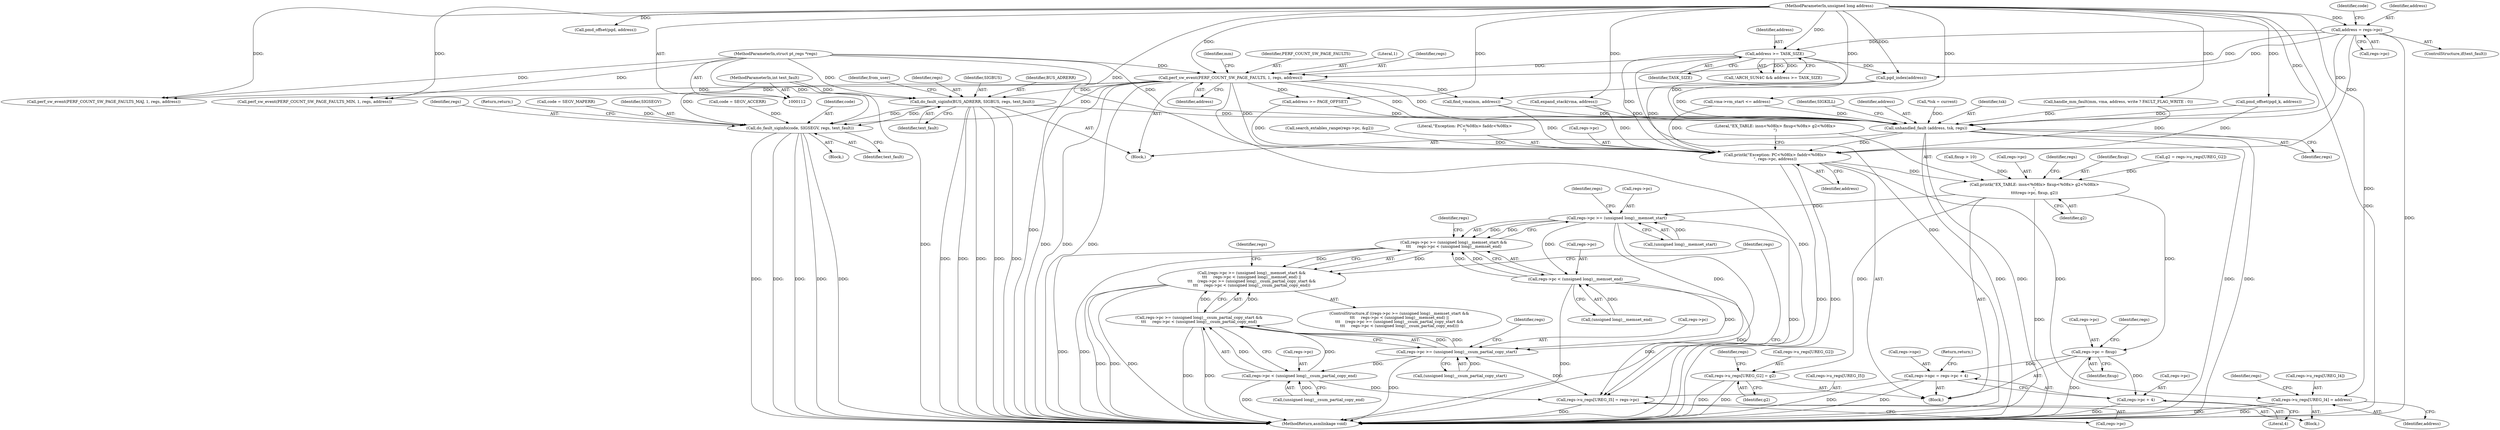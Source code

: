 digraph "0_linux_a8b0ca17b80e92faab46ee7179ba9e99ccb61233_43@pointer" {
"1000452" [label="(Call,do_fault_siginfo(BUS_ADRERR, SIGBUS, regs, text_fault))"];
"1000166" [label="(Call,perf_sw_event(PERF_COUNT_SW_PAGE_FAULTS, 1, regs, address))"];
"1000113" [label="(MethodParameterIn,struct pt_regs *regs)"];
"1000156" [label="(Call,address >= TASK_SIZE)"];
"1000144" [label="(Call,address = regs->pc)"];
"1000116" [label="(MethodParameterIn,unsigned long address)"];
"1000114" [label="(MethodParameterIn,int text_fault)"];
"1000309" [label="(Call,do_fault_siginfo(code, SIGSEGV, regs, text_fault))"];
"1000428" [label="(Call,unhandled_fault (address, tsk, regs))"];
"1000344" [label="(Call,printk(\"Exception: PC<%08lx> faddr<%08lx>\n\", regs->pc, address))"];
"1000350" [label="(Call,printk(\"EX_TABLE: insn<%08lx> fixup<%08x> g2<%08lx>\n\",\n\t\t\t\tregs->pc, fixup, g2))"];
"1000360" [label="(Call,regs->pc >= (unsigned long)__memset_start)"];
"1000359" [label="(Call,regs->pc >= (unsigned long)__memset_start &&\n\t\t\t     regs->pc < (unsigned long)__memset_end)"];
"1000358" [label="(Call,(regs->pc >= (unsigned long)__memset_start &&\n\t\t\t     regs->pc < (unsigned long)__memset_end) ||\n\t\t\t    (regs->pc >= (unsigned long)__csum_partial_copy_start &&\n\t\t\t     regs->pc < (unsigned long)__csum_partial_copy_end))"];
"1000367" [label="(Call,regs->pc < (unsigned long)__memset_end)"];
"1000375" [label="(Call,regs->pc >= (unsigned long)__csum_partial_copy_start)"];
"1000374" [label="(Call,regs->pc >= (unsigned long)__csum_partial_copy_start &&\n\t\t\t     regs->pc < (unsigned long)__csum_partial_copy_end)"];
"1000382" [label="(Call,regs->pc < (unsigned long)__csum_partial_copy_end)"];
"1000397" [label="(Call,regs->u_regs[UREG_I5] = regs->pc)"];
"1000406" [label="(Call,regs->u_regs[UREG_G2] = g2)"];
"1000413" [label="(Call,regs->pc = fixup)"];
"1000418" [label="(Call,regs->npc = regs->pc + 4)"];
"1000422" [label="(Call,regs->pc + 4)"];
"1000390" [label="(Call,regs->u_regs[UREG_I4] = address)"];
"1000400" [label="(Identifier,regs)"];
"1000359" [label="(Call,regs->pc >= (unsigned long)__memset_start &&\n\t\t\t     regs->pc < (unsigned long)__memset_end)"];
"1000277" [label="(Call,perf_sw_event(PERF_COUNT_SW_PAGE_FAULTS_MAJ, 1, regs, address))"];
"1000420" [label="(Identifier,regs)"];
"1000367" [label="(Call,regs->pc < (unsigned long)__memset_end)"];
"1000406" [label="(Call,regs->u_regs[UREG_G2] = g2)"];
"1000166" [label="(Call,perf_sw_event(PERF_COUNT_SW_PAGE_FAULTS, 1, regs, address))"];
"1000386" [label="(Call,(unsigned long)__csum_partial_copy_end)"];
"1000357" [label="(ControlStructure,if ((regs->pc >= (unsigned long)__memset_start &&\n\t\t\t     regs->pc < (unsigned long)__memset_end) ||\n\t\t\t    (regs->pc >= (unsigned long)__csum_partial_copy_start &&\n\t\t\t     regs->pc < (unsigned long)__csum_partial_copy_end)))"];
"1000417" [label="(Identifier,fixup)"];
"1000369" [label="(Identifier,regs)"];
"1000510" [label="(Call,pmd_offset(pgd, address))"];
"1000364" [label="(Call,(unsigned long)__memset_start)"];
"1000428" [label="(Call,unhandled_fault (address, tsk, regs))"];
"1000375" [label="(Call,regs->pc >= (unsigned long)__csum_partial_copy_start)"];
"1000371" [label="(Call,(unsigned long)__memset_end)"];
"1000362" [label="(Identifier,regs)"];
"1000180" [label="(Call,address >= PAGE_OFFSET)"];
"1000456" [label="(Identifier,text_fault)"];
"1000312" [label="(Identifier,regs)"];
"1000308" [label="(Block,)"];
"1000355" [label="(Identifier,fixup)"];
"1000426" [label="(Literal,4)"];
"1000316" [label="(Call,g2 = regs->u_regs[UREG_G2])"];
"1000339" [label="(Block,)"];
"1000423" [label="(Call,regs->pc)"];
"1000209" [label="(Call,expand_stack(vma, address))"];
"1000116" [label="(MethodParameterIn,unsigned long address)"];
"1000361" [label="(Call,regs->pc)"];
"1000194" [label="(Call,vma->vm_start <= address)"];
"1000336" [label="(Call,fixup > 10)"];
"1000329" [label="(Call,search_extables_range(regs->pc, &g2))"];
"1000168" [label="(Literal,1)"];
"1000433" [label="(Identifier,SIGKILL)"];
"1000429" [label="(Identifier,address)"];
"1000120" [label="(Call,*tsk = current)"];
"1000418" [label="(Call,regs->npc = regs->pc + 4)"];
"1000157" [label="(Identifier,address)"];
"1000415" [label="(Identifier,regs)"];
"1000419" [label="(Call,regs->npc)"];
"1000144" [label="(Call,address = regs->pc)"];
"1000345" [label="(Literal,\"Exception: PC<%08lx> faddr<%08lx>\n\")"];
"1000117" [label="(Block,)"];
"1000376" [label="(Call,regs->pc)"];
"1000382" [label="(Call,regs->pc < (unsigned long)__csum_partial_copy_end)"];
"1000384" [label="(Identifier,regs)"];
"1000352" [label="(Call,regs->pc)"];
"1000242" [label="(Call,handle_mm_fault(mm, vma, address, write ? FAULT_FLAG_WRITE : 0))"];
"1000153" [label="(Call,!ARCH_SUN4C && address >= TASK_SIZE)"];
"1000350" [label="(Call,printk(\"EX_TABLE: insn<%08lx> fixup<%08x> g2<%08lx>\n\",\n\t\t\t\tregs->pc, fixup, g2))"];
"1000412" [label="(Identifier,g2)"];
"1000396" [label="(Identifier,address)"];
"1000427" [label="(Return,return;)"];
"1000393" [label="(Identifier,regs)"];
"1000459" [label="(Identifier,from_user)"];
"1000169" [label="(Identifier,regs)"];
"1000379" [label="(Call,(unsigned long)__csum_partial_copy_start)"];
"1000452" [label="(Call,do_fault_siginfo(BUS_ADRERR, SIGBUS, regs, text_fault))"];
"1000409" [label="(Identifier,regs)"];
"1000455" [label="(Identifier,regs)"];
"1000114" [label="(MethodParameterIn,int text_fault)"];
"1000186" [label="(Call,find_vma(mm, address))"];
"1000309" [label="(Call,do_fault_siginfo(code, SIGSEGV, regs, text_fault))"];
"1000383" [label="(Call,regs->pc)"];
"1000314" [label="(Return,return;)"];
"1000534" [label="(MethodReturn,asmlinkage void)"];
"1000142" [label="(ControlStructure,if(text_fault))"];
"1000377" [label="(Identifier,regs)"];
"1000344" [label="(Call,printk(\"Exception: PC<%08lx> faddr<%08lx>\n\", regs->pc, address))"];
"1000374" [label="(Call,regs->pc >= (unsigned long)__csum_partial_copy_start &&\n\t\t\t     regs->pc < (unsigned long)__csum_partial_copy_end)"];
"1000431" [label="(Identifier,regs)"];
"1000407" [label="(Call,regs->u_regs[UREG_G2])"];
"1000170" [label="(Identifier,address)"];
"1000146" [label="(Call,regs->pc)"];
"1000351" [label="(Literal,\"EX_TABLE: insn<%08lx> fixup<%08x> g2<%08lx>\n\")"];
"1000158" [label="(Identifier,TASK_SIZE)"];
"1000346" [label="(Call,regs->pc)"];
"1000349" [label="(Identifier,address)"];
"1000149" [label="(Call,code = SEGV_MAPERR)"];
"1000391" [label="(Call,regs->u_regs[UREG_I4])"];
"1000414" [label="(Call,regs->pc)"];
"1000288" [label="(Call,perf_sw_event(PERF_COUNT_SW_PAGE_FAULTS_MIN, 1, regs, address))"];
"1000156" [label="(Call,address >= TASK_SIZE)"];
"1000150" [label="(Identifier,code)"];
"1000454" [label="(Identifier,SIGBUS)"];
"1000313" [label="(Identifier,text_fault)"];
"1000389" [label="(Block,)"];
"1000368" [label="(Call,regs->pc)"];
"1000390" [label="(Call,regs->u_regs[UREG_I4] = address)"];
"1000174" [label="(Identifier,mm)"];
"1000453" [label="(Identifier,BUS_ADRERR)"];
"1000145" [label="(Identifier,address)"];
"1000311" [label="(Identifier,SIGSEGV)"];
"1000214" [label="(Call,code = SEGV_ACCERR)"];
"1000397" [label="(Call,regs->u_regs[UREG_I5] = regs->pc)"];
"1000466" [label="(Call,pgd_index(address))"];
"1000515" [label="(Call,pmd_offset(pgd_k, address))"];
"1000413" [label="(Call,regs->pc = fixup)"];
"1000356" [label="(Identifier,g2)"];
"1000358" [label="(Call,(regs->pc >= (unsigned long)__memset_start &&\n\t\t\t     regs->pc < (unsigned long)__memset_end) ||\n\t\t\t    (regs->pc >= (unsigned long)__csum_partial_copy_start &&\n\t\t\t     regs->pc < (unsigned long)__csum_partial_copy_end))"];
"1000113" [label="(MethodParameterIn,struct pt_regs *regs)"];
"1000430" [label="(Identifier,tsk)"];
"1000398" [label="(Call,regs->u_regs[UREG_I5])"];
"1000360" [label="(Call,regs->pc >= (unsigned long)__memset_start)"];
"1000422" [label="(Call,regs->pc + 4)"];
"1000167" [label="(Identifier,PERF_COUNT_SW_PAGE_FAULTS)"];
"1000403" [label="(Call,regs->pc)"];
"1000310" [label="(Identifier,code)"];
"1000452" -> "1000117"  [label="AST: "];
"1000452" -> "1000456"  [label="CFG: "];
"1000453" -> "1000452"  [label="AST: "];
"1000454" -> "1000452"  [label="AST: "];
"1000455" -> "1000452"  [label="AST: "];
"1000456" -> "1000452"  [label="AST: "];
"1000459" -> "1000452"  [label="CFG: "];
"1000452" -> "1000534"  [label="DDG: "];
"1000452" -> "1000534"  [label="DDG: "];
"1000452" -> "1000534"  [label="DDG: "];
"1000452" -> "1000534"  [label="DDG: "];
"1000452" -> "1000534"  [label="DDG: "];
"1000452" -> "1000309"  [label="DDG: "];
"1000452" -> "1000309"  [label="DDG: "];
"1000452" -> "1000428"  [label="DDG: "];
"1000166" -> "1000452"  [label="DDG: "];
"1000113" -> "1000452"  [label="DDG: "];
"1000114" -> "1000452"  [label="DDG: "];
"1000166" -> "1000117"  [label="AST: "];
"1000166" -> "1000170"  [label="CFG: "];
"1000167" -> "1000166"  [label="AST: "];
"1000168" -> "1000166"  [label="AST: "];
"1000169" -> "1000166"  [label="AST: "];
"1000170" -> "1000166"  [label="AST: "];
"1000174" -> "1000166"  [label="CFG: "];
"1000166" -> "1000534"  [label="DDG: "];
"1000166" -> "1000534"  [label="DDG: "];
"1000166" -> "1000534"  [label="DDG: "];
"1000166" -> "1000534"  [label="DDG: "];
"1000113" -> "1000166"  [label="DDG: "];
"1000156" -> "1000166"  [label="DDG: "];
"1000144" -> "1000166"  [label="DDG: "];
"1000116" -> "1000166"  [label="DDG: "];
"1000166" -> "1000180"  [label="DDG: "];
"1000166" -> "1000186"  [label="DDG: "];
"1000166" -> "1000277"  [label="DDG: "];
"1000166" -> "1000288"  [label="DDG: "];
"1000166" -> "1000309"  [label="DDG: "];
"1000166" -> "1000344"  [label="DDG: "];
"1000166" -> "1000428"  [label="DDG: "];
"1000166" -> "1000428"  [label="DDG: "];
"1000113" -> "1000112"  [label="AST: "];
"1000113" -> "1000534"  [label="DDG: "];
"1000113" -> "1000277"  [label="DDG: "];
"1000113" -> "1000288"  [label="DDG: "];
"1000113" -> "1000309"  [label="DDG: "];
"1000113" -> "1000428"  [label="DDG: "];
"1000156" -> "1000153"  [label="AST: "];
"1000156" -> "1000158"  [label="CFG: "];
"1000157" -> "1000156"  [label="AST: "];
"1000158" -> "1000156"  [label="AST: "];
"1000153" -> "1000156"  [label="CFG: "];
"1000156" -> "1000534"  [label="DDG: "];
"1000156" -> "1000153"  [label="DDG: "];
"1000156" -> "1000153"  [label="DDG: "];
"1000144" -> "1000156"  [label="DDG: "];
"1000116" -> "1000156"  [label="DDG: "];
"1000156" -> "1000344"  [label="DDG: "];
"1000156" -> "1000428"  [label="DDG: "];
"1000156" -> "1000466"  [label="DDG: "];
"1000144" -> "1000142"  [label="AST: "];
"1000144" -> "1000146"  [label="CFG: "];
"1000145" -> "1000144"  [label="AST: "];
"1000146" -> "1000144"  [label="AST: "];
"1000150" -> "1000144"  [label="CFG: "];
"1000144" -> "1000534"  [label="DDG: "];
"1000116" -> "1000144"  [label="DDG: "];
"1000144" -> "1000344"  [label="DDG: "];
"1000144" -> "1000428"  [label="DDG: "];
"1000144" -> "1000466"  [label="DDG: "];
"1000116" -> "1000112"  [label="AST: "];
"1000116" -> "1000534"  [label="DDG: "];
"1000116" -> "1000180"  [label="DDG: "];
"1000116" -> "1000186"  [label="DDG: "];
"1000116" -> "1000194"  [label="DDG: "];
"1000116" -> "1000209"  [label="DDG: "];
"1000116" -> "1000242"  [label="DDG: "];
"1000116" -> "1000277"  [label="DDG: "];
"1000116" -> "1000288"  [label="DDG: "];
"1000116" -> "1000344"  [label="DDG: "];
"1000116" -> "1000390"  [label="DDG: "];
"1000116" -> "1000428"  [label="DDG: "];
"1000116" -> "1000466"  [label="DDG: "];
"1000116" -> "1000510"  [label="DDG: "];
"1000116" -> "1000515"  [label="DDG: "];
"1000114" -> "1000112"  [label="AST: "];
"1000114" -> "1000534"  [label="DDG: "];
"1000114" -> "1000309"  [label="DDG: "];
"1000309" -> "1000308"  [label="AST: "];
"1000309" -> "1000313"  [label="CFG: "];
"1000310" -> "1000309"  [label="AST: "];
"1000311" -> "1000309"  [label="AST: "];
"1000312" -> "1000309"  [label="AST: "];
"1000313" -> "1000309"  [label="AST: "];
"1000314" -> "1000309"  [label="CFG: "];
"1000309" -> "1000534"  [label="DDG: "];
"1000309" -> "1000534"  [label="DDG: "];
"1000309" -> "1000534"  [label="DDG: "];
"1000309" -> "1000534"  [label="DDG: "];
"1000309" -> "1000534"  [label="DDG: "];
"1000214" -> "1000309"  [label="DDG: "];
"1000149" -> "1000309"  [label="DDG: "];
"1000428" -> "1000117"  [label="AST: "];
"1000428" -> "1000431"  [label="CFG: "];
"1000429" -> "1000428"  [label="AST: "];
"1000430" -> "1000428"  [label="AST: "];
"1000431" -> "1000428"  [label="AST: "];
"1000433" -> "1000428"  [label="CFG: "];
"1000428" -> "1000534"  [label="DDG: "];
"1000428" -> "1000534"  [label="DDG: "];
"1000428" -> "1000534"  [label="DDG: "];
"1000428" -> "1000534"  [label="DDG: "];
"1000428" -> "1000344"  [label="DDG: "];
"1000186" -> "1000428"  [label="DDG: "];
"1000466" -> "1000428"  [label="DDG: "];
"1000180" -> "1000428"  [label="DDG: "];
"1000209" -> "1000428"  [label="DDG: "];
"1000194" -> "1000428"  [label="DDG: "];
"1000242" -> "1000428"  [label="DDG: "];
"1000515" -> "1000428"  [label="DDG: "];
"1000120" -> "1000428"  [label="DDG: "];
"1000344" -> "1000339"  [label="AST: "];
"1000344" -> "1000349"  [label="CFG: "];
"1000345" -> "1000344"  [label="AST: "];
"1000346" -> "1000344"  [label="AST: "];
"1000349" -> "1000344"  [label="AST: "];
"1000351" -> "1000344"  [label="CFG: "];
"1000344" -> "1000534"  [label="DDG: "];
"1000344" -> "1000534"  [label="DDG: "];
"1000329" -> "1000344"  [label="DDG: "];
"1000186" -> "1000344"  [label="DDG: "];
"1000466" -> "1000344"  [label="DDG: "];
"1000180" -> "1000344"  [label="DDG: "];
"1000209" -> "1000344"  [label="DDG: "];
"1000194" -> "1000344"  [label="DDG: "];
"1000242" -> "1000344"  [label="DDG: "];
"1000515" -> "1000344"  [label="DDG: "];
"1000344" -> "1000350"  [label="DDG: "];
"1000344" -> "1000390"  [label="DDG: "];
"1000350" -> "1000339"  [label="AST: "];
"1000350" -> "1000356"  [label="CFG: "];
"1000351" -> "1000350"  [label="AST: "];
"1000352" -> "1000350"  [label="AST: "];
"1000355" -> "1000350"  [label="AST: "];
"1000356" -> "1000350"  [label="AST: "];
"1000362" -> "1000350"  [label="CFG: "];
"1000350" -> "1000534"  [label="DDG: "];
"1000336" -> "1000350"  [label="DDG: "];
"1000316" -> "1000350"  [label="DDG: "];
"1000350" -> "1000360"  [label="DDG: "];
"1000350" -> "1000406"  [label="DDG: "];
"1000350" -> "1000413"  [label="DDG: "];
"1000360" -> "1000359"  [label="AST: "];
"1000360" -> "1000364"  [label="CFG: "];
"1000361" -> "1000360"  [label="AST: "];
"1000364" -> "1000360"  [label="AST: "];
"1000369" -> "1000360"  [label="CFG: "];
"1000359" -> "1000360"  [label="CFG: "];
"1000360" -> "1000534"  [label="DDG: "];
"1000360" -> "1000359"  [label="DDG: "];
"1000360" -> "1000359"  [label="DDG: "];
"1000364" -> "1000360"  [label="DDG: "];
"1000360" -> "1000367"  [label="DDG: "];
"1000360" -> "1000375"  [label="DDG: "];
"1000360" -> "1000397"  [label="DDG: "];
"1000359" -> "1000358"  [label="AST: "];
"1000359" -> "1000367"  [label="CFG: "];
"1000367" -> "1000359"  [label="AST: "];
"1000377" -> "1000359"  [label="CFG: "];
"1000358" -> "1000359"  [label="CFG: "];
"1000359" -> "1000534"  [label="DDG: "];
"1000359" -> "1000534"  [label="DDG: "];
"1000359" -> "1000358"  [label="DDG: "];
"1000359" -> "1000358"  [label="DDG: "];
"1000367" -> "1000359"  [label="DDG: "];
"1000367" -> "1000359"  [label="DDG: "];
"1000358" -> "1000357"  [label="AST: "];
"1000358" -> "1000374"  [label="CFG: "];
"1000374" -> "1000358"  [label="AST: "];
"1000393" -> "1000358"  [label="CFG: "];
"1000409" -> "1000358"  [label="CFG: "];
"1000358" -> "1000534"  [label="DDG: "];
"1000358" -> "1000534"  [label="DDG: "];
"1000358" -> "1000534"  [label="DDG: "];
"1000374" -> "1000358"  [label="DDG: "];
"1000374" -> "1000358"  [label="DDG: "];
"1000367" -> "1000371"  [label="CFG: "];
"1000368" -> "1000367"  [label="AST: "];
"1000371" -> "1000367"  [label="AST: "];
"1000367" -> "1000534"  [label="DDG: "];
"1000371" -> "1000367"  [label="DDG: "];
"1000367" -> "1000375"  [label="DDG: "];
"1000367" -> "1000397"  [label="DDG: "];
"1000375" -> "1000374"  [label="AST: "];
"1000375" -> "1000379"  [label="CFG: "];
"1000376" -> "1000375"  [label="AST: "];
"1000379" -> "1000375"  [label="AST: "];
"1000384" -> "1000375"  [label="CFG: "];
"1000374" -> "1000375"  [label="CFG: "];
"1000375" -> "1000534"  [label="DDG: "];
"1000375" -> "1000374"  [label="DDG: "];
"1000375" -> "1000374"  [label="DDG: "];
"1000379" -> "1000375"  [label="DDG: "];
"1000375" -> "1000382"  [label="DDG: "];
"1000375" -> "1000397"  [label="DDG: "];
"1000374" -> "1000382"  [label="CFG: "];
"1000382" -> "1000374"  [label="AST: "];
"1000374" -> "1000534"  [label="DDG: "];
"1000374" -> "1000534"  [label="DDG: "];
"1000382" -> "1000374"  [label="DDG: "];
"1000382" -> "1000374"  [label="DDG: "];
"1000382" -> "1000386"  [label="CFG: "];
"1000383" -> "1000382"  [label="AST: "];
"1000386" -> "1000382"  [label="AST: "];
"1000382" -> "1000534"  [label="DDG: "];
"1000386" -> "1000382"  [label="DDG: "];
"1000382" -> "1000397"  [label="DDG: "];
"1000397" -> "1000389"  [label="AST: "];
"1000397" -> "1000403"  [label="CFG: "];
"1000398" -> "1000397"  [label="AST: "];
"1000403" -> "1000397"  [label="AST: "];
"1000409" -> "1000397"  [label="CFG: "];
"1000397" -> "1000534"  [label="DDG: "];
"1000406" -> "1000339"  [label="AST: "];
"1000406" -> "1000412"  [label="CFG: "];
"1000407" -> "1000406"  [label="AST: "];
"1000412" -> "1000406"  [label="AST: "];
"1000415" -> "1000406"  [label="CFG: "];
"1000406" -> "1000534"  [label="DDG: "];
"1000406" -> "1000534"  [label="DDG: "];
"1000413" -> "1000339"  [label="AST: "];
"1000413" -> "1000417"  [label="CFG: "];
"1000414" -> "1000413"  [label="AST: "];
"1000417" -> "1000413"  [label="AST: "];
"1000420" -> "1000413"  [label="CFG: "];
"1000413" -> "1000534"  [label="DDG: "];
"1000413" -> "1000418"  [label="DDG: "];
"1000413" -> "1000422"  [label="DDG: "];
"1000418" -> "1000339"  [label="AST: "];
"1000418" -> "1000422"  [label="CFG: "];
"1000419" -> "1000418"  [label="AST: "];
"1000422" -> "1000418"  [label="AST: "];
"1000427" -> "1000418"  [label="CFG: "];
"1000418" -> "1000534"  [label="DDG: "];
"1000418" -> "1000534"  [label="DDG: "];
"1000422" -> "1000426"  [label="CFG: "];
"1000423" -> "1000422"  [label="AST: "];
"1000426" -> "1000422"  [label="AST: "];
"1000422" -> "1000534"  [label="DDG: "];
"1000390" -> "1000389"  [label="AST: "];
"1000390" -> "1000396"  [label="CFG: "];
"1000391" -> "1000390"  [label="AST: "];
"1000396" -> "1000390"  [label="AST: "];
"1000400" -> "1000390"  [label="CFG: "];
"1000390" -> "1000534"  [label="DDG: "];
"1000390" -> "1000534"  [label="DDG: "];
}
